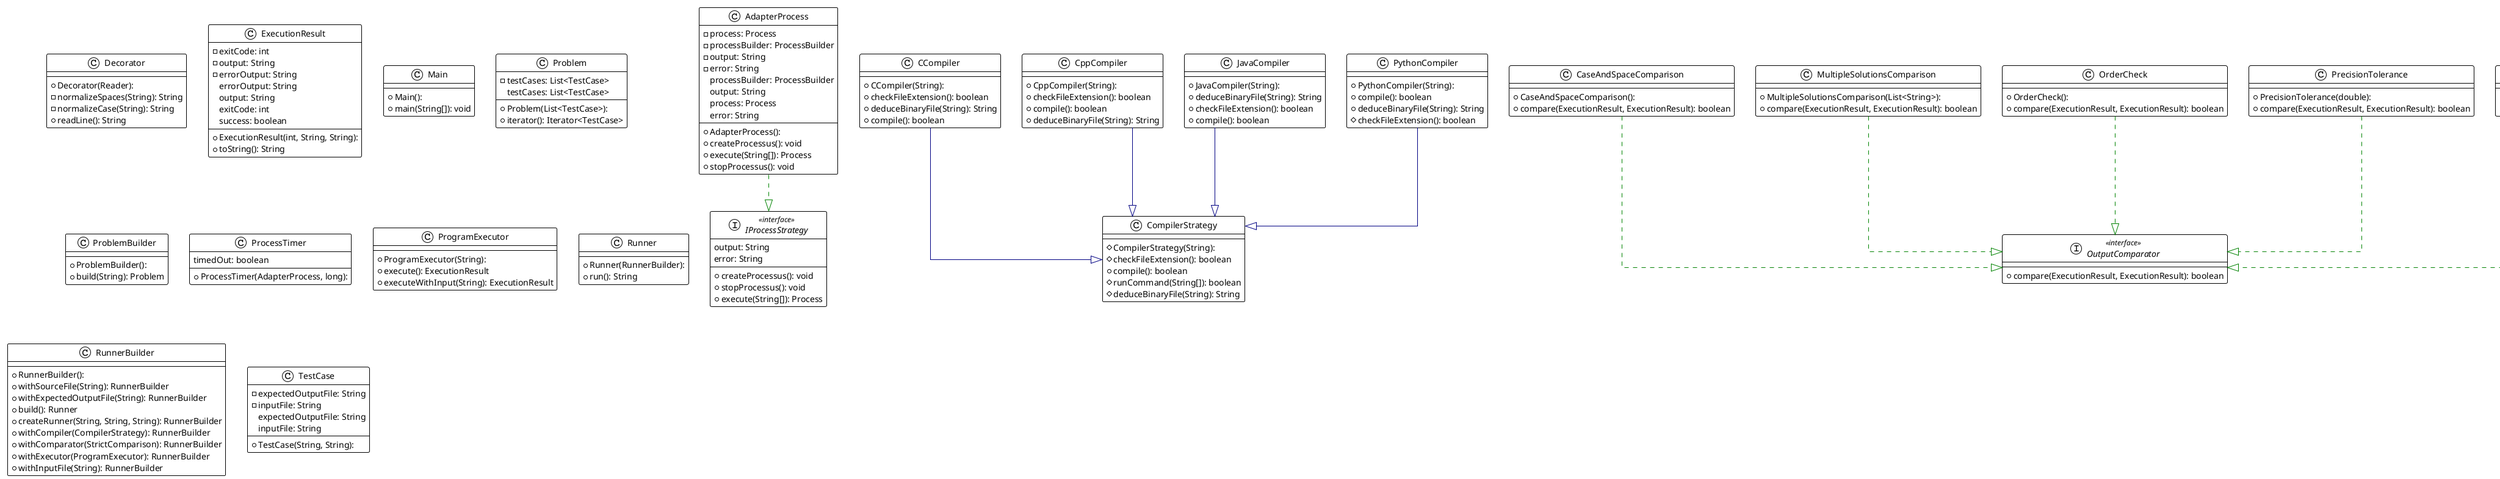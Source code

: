 @startuml

!theme plain
top to bottom direction
skinparam linetype ortho

class AdapterProcess {
  + AdapterProcess(): 
  - process: Process
  - processBuilder: ProcessBuilder
  - output: String
  - error: String
  + createProcessus(): void
  + execute(String[]): Process
  + stopProcessus(): void
   processBuilder: ProcessBuilder
   output: String
   process: Process
   error: String
}
class CCompiler {
  + CCompiler(String): 
  + checkFileExtension(): boolean
  + deduceBinaryFile(String): String
  + compile(): boolean
}
class CaseAndSpaceComparison {
  + CaseAndSpaceComparison(): 
  + compare(ExecutionResult, ExecutionResult): boolean
}
class CompilerStrategy {
  # CompilerStrategy(String): 
  # checkFileExtension(): boolean
  + compile(): boolean
  # runCommand(String[]): boolean
  # deduceBinaryFile(String): String
}
class CppCompiler {
  + CppCompiler(String): 
  + checkFileExtension(): boolean
  + compile(): boolean
  + deduceBinaryFile(String): String
}
class Decorator {
  + Decorator(Reader): 
  - normalizeSpaces(String): String
  - normalizeCase(String): String
  + readLine(): String
}
class ExecutionResult {
  + ExecutionResult(int, String, String): 
  - exitCode: int
  - output: String
  - errorOutput: String
  + toString(): String
   errorOutput: String
   output: String
   exitCode: int
   success: boolean
}
interface IProcessStrategy << interface >> {
  + createProcessus(): void
  + stopProcessus(): void
  + execute(String[]): Process
   output: String
   error: String
}
class JavaCompiler {
  + JavaCompiler(String): 
  + deduceBinaryFile(String): String
  + checkFileExtension(): boolean
  + compile(): boolean
}
class Main {
  + Main(): 
  + main(String[]): void
}
class MultipleSolutionsComparison {
  + MultipleSolutionsComparison(List<String>): 
  + compare(ExecutionResult, ExecutionResult): boolean
}
class OrderCheck {
  + OrderCheck(): 
  + compare(ExecutionResult, ExecutionResult): boolean
}
interface OutputComparator << interface >> {
  + compare(ExecutionResult, ExecutionResult): boolean
}
class PrecisionTolerance {
  + PrecisionTolerance(double): 
  + compare(ExecutionResult, ExecutionResult): boolean
}
class Problem {
  + Problem(List<TestCase>): 
  - testCases: List<TestCase>
  + iterator(): Iterator<TestCase>
   testCases: List<TestCase>
}
class ProblemBuilder {
  + ProblemBuilder(): 
  + build(String): Problem
}
class ProcessTimer {
  + ProcessTimer(AdapterProcess, long): 
   timedOut: boolean
}
class ProgramExecutor {
  + ProgramExecutor(String): 
  + execute(): ExecutionResult
  + executeWithInput(String): ExecutionResult
}
class PythonCompiler {
  + PythonCompiler(String): 
  + compile(): boolean
  + deduceBinaryFile(String): String
  # checkFileExtension(): boolean
}
class Runner {
  + Runner(RunnerBuilder): 
  + run(): String
}
class RunnerBuilder {
  + RunnerBuilder(): 
  + withSourceFile(String): RunnerBuilder
  + withExpectedOutputFile(String): RunnerBuilder
  + build(): Runner
  + createRunner(String, String, String): RunnerBuilder
  + withCompiler(CompilerStrategy): RunnerBuilder
  + withComparator(StrictComparison): RunnerBuilder
  + withExecutor(ProgramExecutor): RunnerBuilder
  + withInputFile(String): RunnerBuilder
}
class StrictComparison {
  + StrictComparison(): 
  + compare(ExecutionResult, ExecutionResult): boolean
}
class TestCase {
  + TestCase(String, String): 
  - expectedOutputFile: String
  - inputFile: String
   expectedOutputFile: String
   inputFile: String
}

AdapterProcess               -[#008200,dashed]-^  IProcessStrategy            
CCompiler                    -[#000082,plain]-^  CompilerStrategy            
CaseAndSpaceComparison       -[#008200,dashed]-^  OutputComparator            
CppCompiler                  -[#000082,plain]-^  CompilerStrategy            
JavaCompiler                 -[#000082,plain]-^  CompilerStrategy            
MultipleSolutionsComparison  -[#008200,dashed]-^  OutputComparator            
OrderCheck                   -[#008200,dashed]-^  OutputComparator            
PrecisionTolerance           -[#008200,dashed]-^  OutputComparator            
PythonCompiler               -[#000082,plain]-^  CompilerStrategy            
StrictComparison             -[#008200,dashed]-^  OutputComparator            
@enduml
